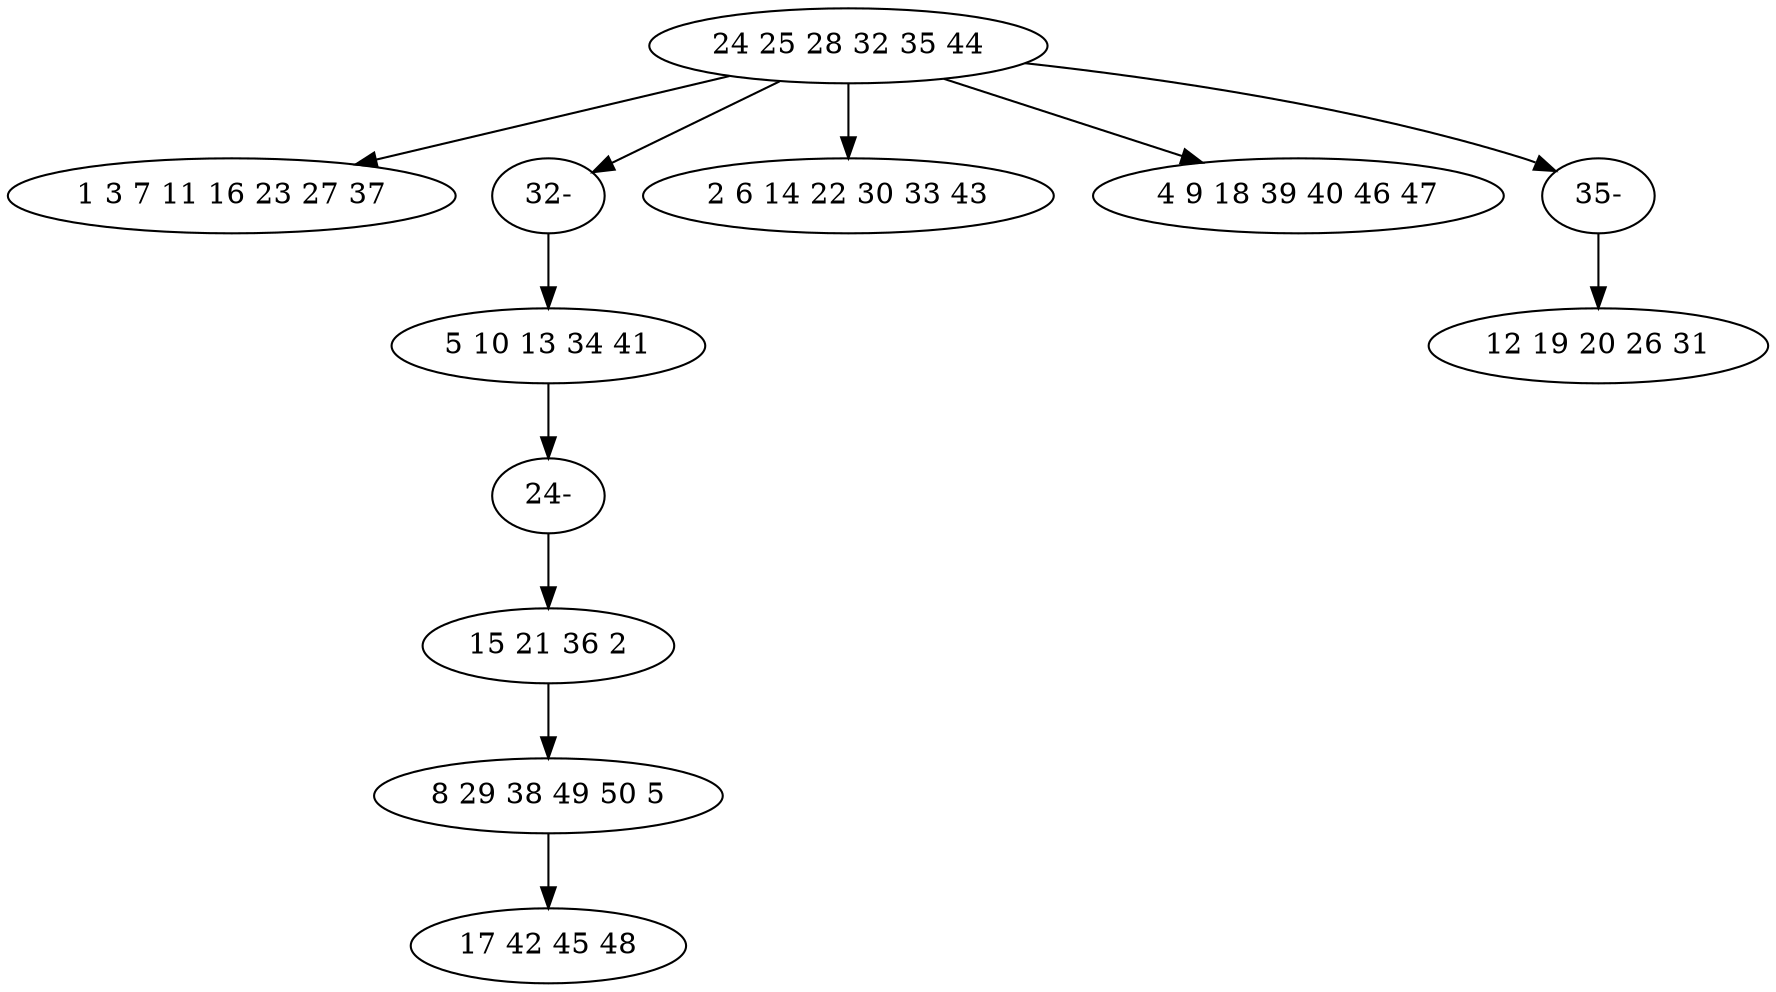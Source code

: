 digraph true_tree {
	"0" -> "1"
	"0" -> "9"
	"2" -> "11"
	"3" -> "4"
	"0" -> "5"
	"0" -> "6"
	"0" -> "10"
	"4" -> "8"
	"9" -> "2"
	"10" -> "7"
	"11" -> "3"
	"0" [label="24 25 28 32 35 44"];
	"1" [label="1 3 7 11 16 23 27 37"];
	"2" [label="5 10 13 34 41"];
	"3" [label="15 21 36 2"];
	"4" [label="8 29 38 49 50 5"];
	"5" [label="2 6 14 22 30 33 43"];
	"6" [label="4 9 18 39 40 46 47"];
	"7" [label="12 19 20 26 31"];
	"8" [label="17 42 45 48"];
	"9" [label="32-"];
	"10" [label="35-"];
	"11" [label="24-"];
}
